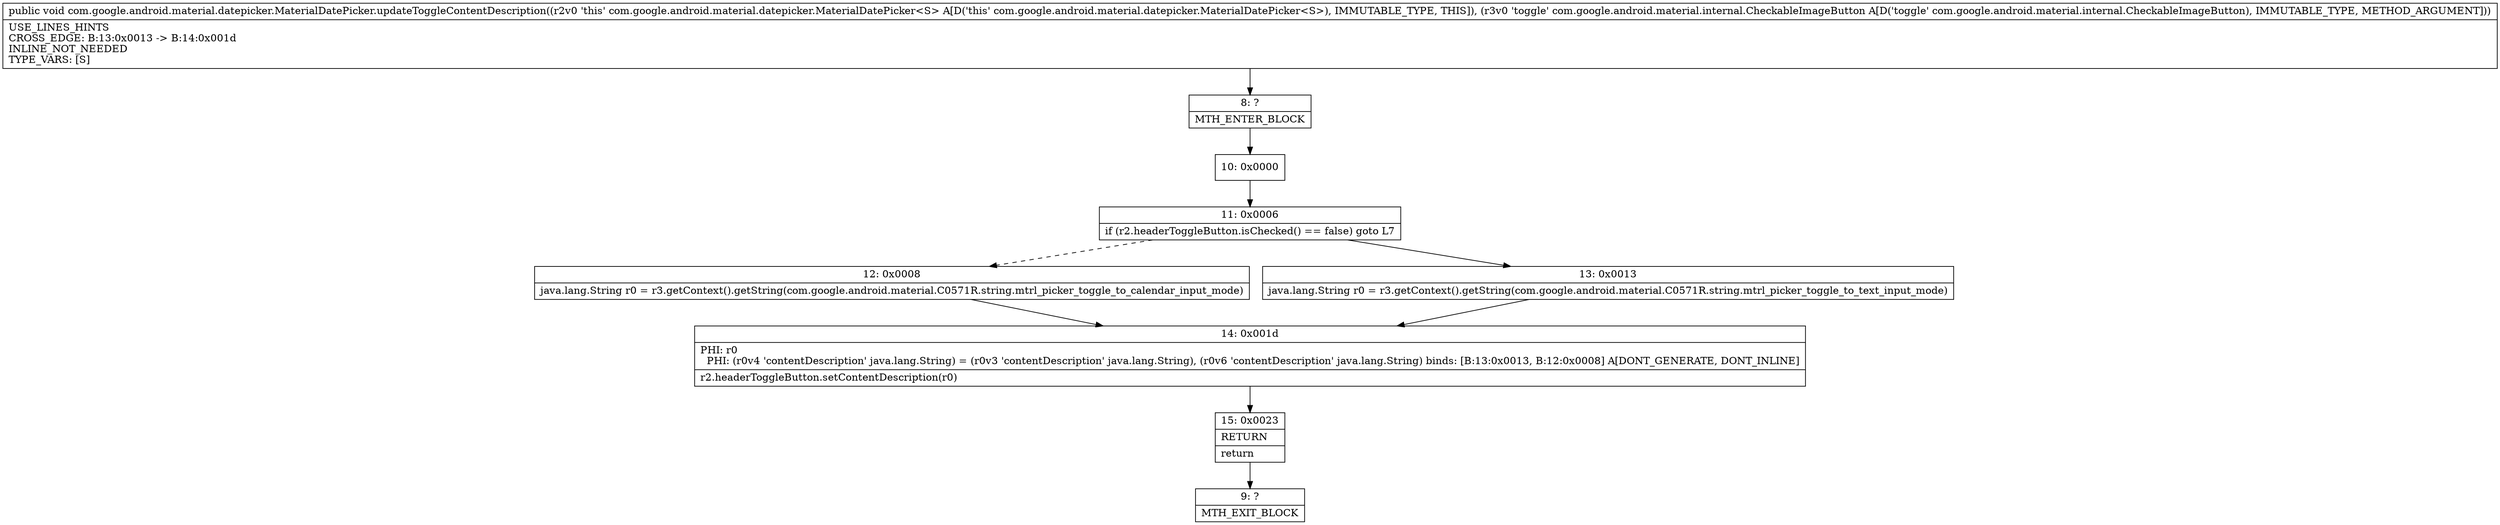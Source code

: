 digraph "CFG forcom.google.android.material.datepicker.MaterialDatePicker.updateToggleContentDescription(Lcom\/google\/android\/material\/internal\/CheckableImageButton;)V" {
Node_8 [shape=record,label="{8\:\ ?|MTH_ENTER_BLOCK\l}"];
Node_10 [shape=record,label="{10\:\ 0x0000}"];
Node_11 [shape=record,label="{11\:\ 0x0006|if (r2.headerToggleButton.isChecked() == false) goto L7\l}"];
Node_12 [shape=record,label="{12\:\ 0x0008|java.lang.String r0 = r3.getContext().getString(com.google.android.material.C0571R.string.mtrl_picker_toggle_to_calendar_input_mode)\l}"];
Node_14 [shape=record,label="{14\:\ 0x001d|PHI: r0 \l  PHI: (r0v4 'contentDescription' java.lang.String) = (r0v3 'contentDescription' java.lang.String), (r0v6 'contentDescription' java.lang.String) binds: [B:13:0x0013, B:12:0x0008] A[DONT_GENERATE, DONT_INLINE]\l|r2.headerToggleButton.setContentDescription(r0)\l}"];
Node_15 [shape=record,label="{15\:\ 0x0023|RETURN\l|return\l}"];
Node_9 [shape=record,label="{9\:\ ?|MTH_EXIT_BLOCK\l}"];
Node_13 [shape=record,label="{13\:\ 0x0013|java.lang.String r0 = r3.getContext().getString(com.google.android.material.C0571R.string.mtrl_picker_toggle_to_text_input_mode)\l}"];
MethodNode[shape=record,label="{public void com.google.android.material.datepicker.MaterialDatePicker.updateToggleContentDescription((r2v0 'this' com.google.android.material.datepicker.MaterialDatePicker\<S\> A[D('this' com.google.android.material.datepicker.MaterialDatePicker\<S\>), IMMUTABLE_TYPE, THIS]), (r3v0 'toggle' com.google.android.material.internal.CheckableImageButton A[D('toggle' com.google.android.material.internal.CheckableImageButton), IMMUTABLE_TYPE, METHOD_ARGUMENT]))  | USE_LINES_HINTS\lCROSS_EDGE: B:13:0x0013 \-\> B:14:0x001d\lINLINE_NOT_NEEDED\lTYPE_VARS: [S]\l}"];
MethodNode -> Node_8;Node_8 -> Node_10;
Node_10 -> Node_11;
Node_11 -> Node_12[style=dashed];
Node_11 -> Node_13;
Node_12 -> Node_14;
Node_14 -> Node_15;
Node_15 -> Node_9;
Node_13 -> Node_14;
}


